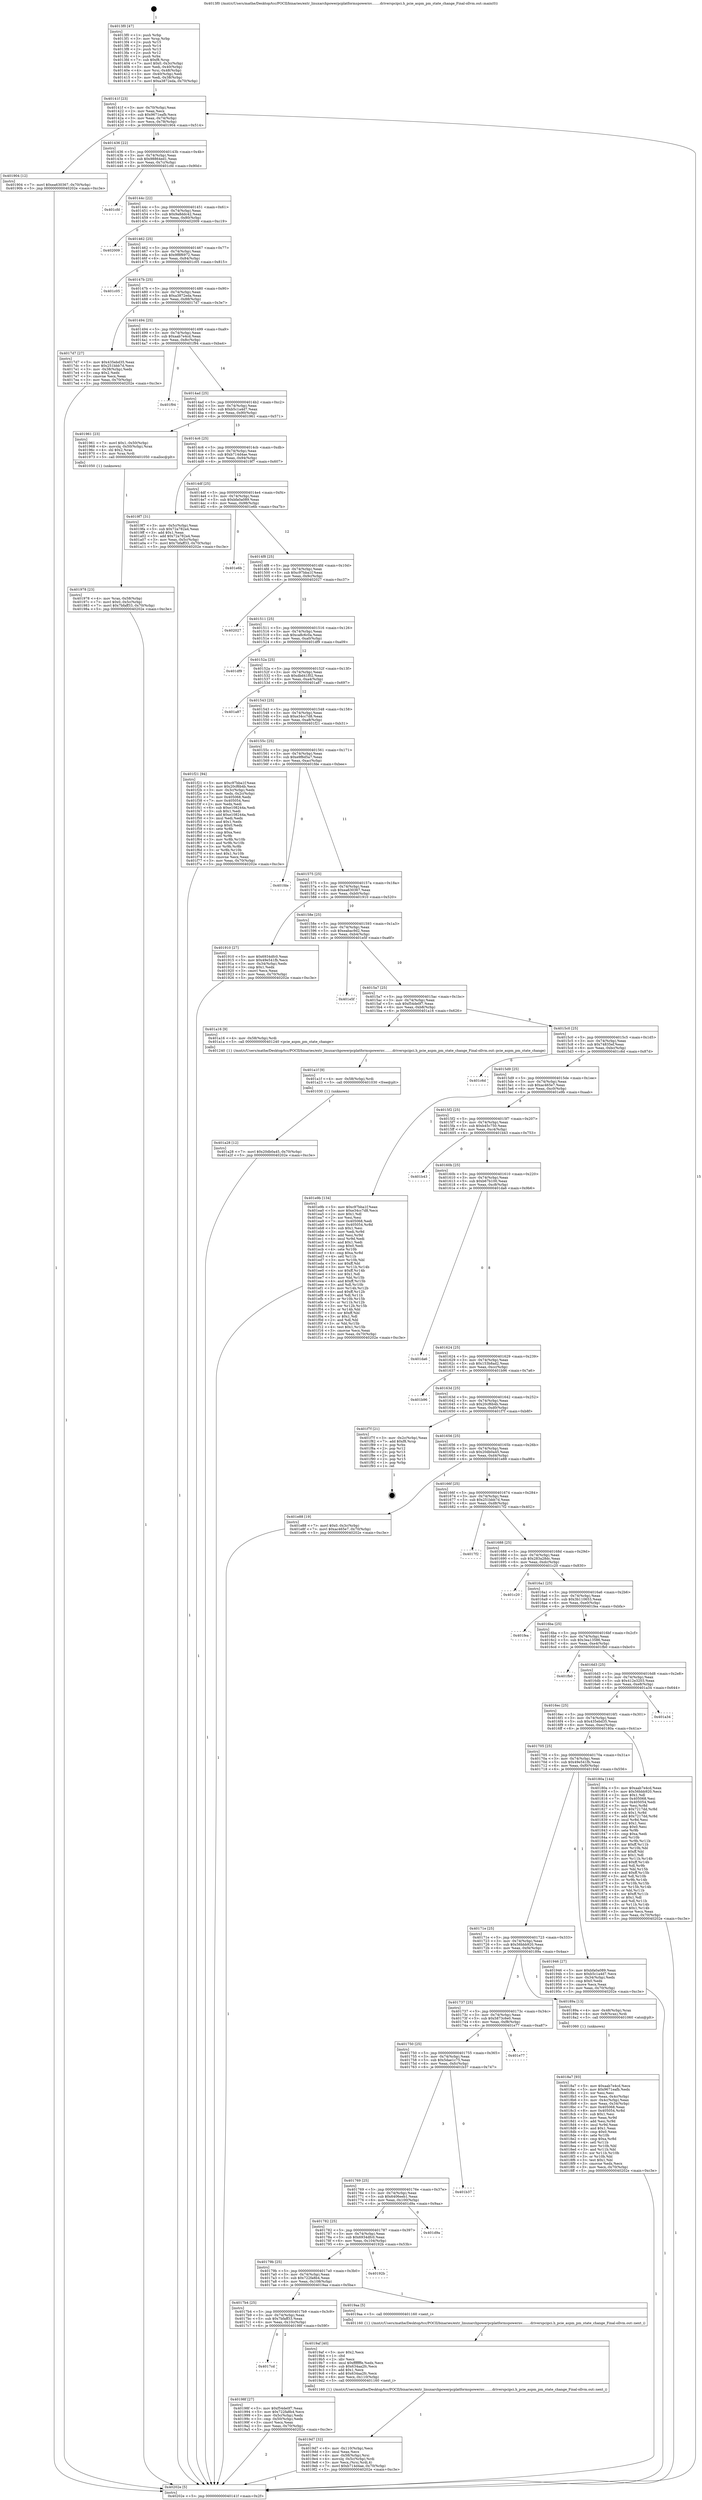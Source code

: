 digraph "0x4013f0" {
  label = "0x4013f0 (/mnt/c/Users/mathe/Desktop/tcc/POCII/binaries/extr_linuxarchpowerpcplatformspowernv........driverspcipci.h_pcie_aspm_pm_state_change_Final-ollvm.out::main(0))"
  labelloc = "t"
  node[shape=record]

  Entry [label="",width=0.3,height=0.3,shape=circle,fillcolor=black,style=filled]
  "0x40141f" [label="{
     0x40141f [23]\l
     | [instrs]\l
     &nbsp;&nbsp;0x40141f \<+3\>: mov -0x70(%rbp),%eax\l
     &nbsp;&nbsp;0x401422 \<+2\>: mov %eax,%ecx\l
     &nbsp;&nbsp;0x401424 \<+6\>: sub $0x9671eafb,%ecx\l
     &nbsp;&nbsp;0x40142a \<+3\>: mov %eax,-0x74(%rbp)\l
     &nbsp;&nbsp;0x40142d \<+3\>: mov %ecx,-0x78(%rbp)\l
     &nbsp;&nbsp;0x401430 \<+6\>: je 0000000000401904 \<main+0x514\>\l
  }"]
  "0x401904" [label="{
     0x401904 [12]\l
     | [instrs]\l
     &nbsp;&nbsp;0x401904 \<+7\>: movl $0xea630367,-0x70(%rbp)\l
     &nbsp;&nbsp;0x40190b \<+5\>: jmp 000000000040202e \<main+0xc3e\>\l
  }"]
  "0x401436" [label="{
     0x401436 [22]\l
     | [instrs]\l
     &nbsp;&nbsp;0x401436 \<+5\>: jmp 000000000040143b \<main+0x4b\>\l
     &nbsp;&nbsp;0x40143b \<+3\>: mov -0x74(%rbp),%eax\l
     &nbsp;&nbsp;0x40143e \<+5\>: sub $0x98864ed1,%eax\l
     &nbsp;&nbsp;0x401443 \<+3\>: mov %eax,-0x7c(%rbp)\l
     &nbsp;&nbsp;0x401446 \<+6\>: je 0000000000401cfd \<main+0x90d\>\l
  }"]
  Exit [label="",width=0.3,height=0.3,shape=circle,fillcolor=black,style=filled,peripheries=2]
  "0x401cfd" [label="{
     0x401cfd\l
  }", style=dashed]
  "0x40144c" [label="{
     0x40144c [22]\l
     | [instrs]\l
     &nbsp;&nbsp;0x40144c \<+5\>: jmp 0000000000401451 \<main+0x61\>\l
     &nbsp;&nbsp;0x401451 \<+3\>: mov -0x74(%rbp),%eax\l
     &nbsp;&nbsp;0x401454 \<+5\>: sub $0x9a8ddc42,%eax\l
     &nbsp;&nbsp;0x401459 \<+3\>: mov %eax,-0x80(%rbp)\l
     &nbsp;&nbsp;0x40145c \<+6\>: je 0000000000402009 \<main+0xc19\>\l
  }"]
  "0x401a28" [label="{
     0x401a28 [12]\l
     | [instrs]\l
     &nbsp;&nbsp;0x401a28 \<+7\>: movl $0x20db0a45,-0x70(%rbp)\l
     &nbsp;&nbsp;0x401a2f \<+5\>: jmp 000000000040202e \<main+0xc3e\>\l
  }"]
  "0x402009" [label="{
     0x402009\l
  }", style=dashed]
  "0x401462" [label="{
     0x401462 [25]\l
     | [instrs]\l
     &nbsp;&nbsp;0x401462 \<+5\>: jmp 0000000000401467 \<main+0x77\>\l
     &nbsp;&nbsp;0x401467 \<+3\>: mov -0x74(%rbp),%eax\l
     &nbsp;&nbsp;0x40146a \<+5\>: sub $0x9f8f6972,%eax\l
     &nbsp;&nbsp;0x40146f \<+6\>: mov %eax,-0x84(%rbp)\l
     &nbsp;&nbsp;0x401475 \<+6\>: je 0000000000401c05 \<main+0x815\>\l
  }"]
  "0x401a1f" [label="{
     0x401a1f [9]\l
     | [instrs]\l
     &nbsp;&nbsp;0x401a1f \<+4\>: mov -0x58(%rbp),%rdi\l
     &nbsp;&nbsp;0x401a23 \<+5\>: call 0000000000401030 \<free@plt\>\l
     | [calls]\l
     &nbsp;&nbsp;0x401030 \{1\} (unknown)\l
  }"]
  "0x401c05" [label="{
     0x401c05\l
  }", style=dashed]
  "0x40147b" [label="{
     0x40147b [25]\l
     | [instrs]\l
     &nbsp;&nbsp;0x40147b \<+5\>: jmp 0000000000401480 \<main+0x90\>\l
     &nbsp;&nbsp;0x401480 \<+3\>: mov -0x74(%rbp),%eax\l
     &nbsp;&nbsp;0x401483 \<+5\>: sub $0xa3872eda,%eax\l
     &nbsp;&nbsp;0x401488 \<+6\>: mov %eax,-0x88(%rbp)\l
     &nbsp;&nbsp;0x40148e \<+6\>: je 00000000004017d7 \<main+0x3e7\>\l
  }"]
  "0x4019d7" [label="{
     0x4019d7 [32]\l
     | [instrs]\l
     &nbsp;&nbsp;0x4019d7 \<+6\>: mov -0x110(%rbp),%ecx\l
     &nbsp;&nbsp;0x4019dd \<+3\>: imul %eax,%ecx\l
     &nbsp;&nbsp;0x4019e0 \<+4\>: mov -0x58(%rbp),%rsi\l
     &nbsp;&nbsp;0x4019e4 \<+4\>: movslq -0x5c(%rbp),%rdi\l
     &nbsp;&nbsp;0x4019e8 \<+3\>: mov %ecx,(%rsi,%rdi,4)\l
     &nbsp;&nbsp;0x4019eb \<+7\>: movl $0xb714d4ae,-0x70(%rbp)\l
     &nbsp;&nbsp;0x4019f2 \<+5\>: jmp 000000000040202e \<main+0xc3e\>\l
  }"]
  "0x4017d7" [label="{
     0x4017d7 [27]\l
     | [instrs]\l
     &nbsp;&nbsp;0x4017d7 \<+5\>: mov $0x435ebd35,%eax\l
     &nbsp;&nbsp;0x4017dc \<+5\>: mov $0x251bbb7d,%ecx\l
     &nbsp;&nbsp;0x4017e1 \<+3\>: mov -0x38(%rbp),%edx\l
     &nbsp;&nbsp;0x4017e4 \<+3\>: cmp $0x2,%edx\l
     &nbsp;&nbsp;0x4017e7 \<+3\>: cmovne %ecx,%eax\l
     &nbsp;&nbsp;0x4017ea \<+3\>: mov %eax,-0x70(%rbp)\l
     &nbsp;&nbsp;0x4017ed \<+5\>: jmp 000000000040202e \<main+0xc3e\>\l
  }"]
  "0x401494" [label="{
     0x401494 [25]\l
     | [instrs]\l
     &nbsp;&nbsp;0x401494 \<+5\>: jmp 0000000000401499 \<main+0xa9\>\l
     &nbsp;&nbsp;0x401499 \<+3\>: mov -0x74(%rbp),%eax\l
     &nbsp;&nbsp;0x40149c \<+5\>: sub $0xaab7e4cd,%eax\l
     &nbsp;&nbsp;0x4014a1 \<+6\>: mov %eax,-0x8c(%rbp)\l
     &nbsp;&nbsp;0x4014a7 \<+6\>: je 0000000000401f94 \<main+0xba4\>\l
  }"]
  "0x40202e" [label="{
     0x40202e [5]\l
     | [instrs]\l
     &nbsp;&nbsp;0x40202e \<+5\>: jmp 000000000040141f \<main+0x2f\>\l
  }"]
  "0x4013f0" [label="{
     0x4013f0 [47]\l
     | [instrs]\l
     &nbsp;&nbsp;0x4013f0 \<+1\>: push %rbp\l
     &nbsp;&nbsp;0x4013f1 \<+3\>: mov %rsp,%rbp\l
     &nbsp;&nbsp;0x4013f4 \<+2\>: push %r15\l
     &nbsp;&nbsp;0x4013f6 \<+2\>: push %r14\l
     &nbsp;&nbsp;0x4013f8 \<+2\>: push %r13\l
     &nbsp;&nbsp;0x4013fa \<+2\>: push %r12\l
     &nbsp;&nbsp;0x4013fc \<+1\>: push %rbx\l
     &nbsp;&nbsp;0x4013fd \<+7\>: sub $0xf8,%rsp\l
     &nbsp;&nbsp;0x401404 \<+7\>: movl $0x0,-0x3c(%rbp)\l
     &nbsp;&nbsp;0x40140b \<+3\>: mov %edi,-0x40(%rbp)\l
     &nbsp;&nbsp;0x40140e \<+4\>: mov %rsi,-0x48(%rbp)\l
     &nbsp;&nbsp;0x401412 \<+3\>: mov -0x40(%rbp),%edi\l
     &nbsp;&nbsp;0x401415 \<+3\>: mov %edi,-0x38(%rbp)\l
     &nbsp;&nbsp;0x401418 \<+7\>: movl $0xa3872eda,-0x70(%rbp)\l
  }"]
  "0x4019af" [label="{
     0x4019af [40]\l
     | [instrs]\l
     &nbsp;&nbsp;0x4019af \<+5\>: mov $0x2,%ecx\l
     &nbsp;&nbsp;0x4019b4 \<+1\>: cltd\l
     &nbsp;&nbsp;0x4019b5 \<+2\>: idiv %ecx\l
     &nbsp;&nbsp;0x4019b7 \<+6\>: imul $0xfffffffe,%edx,%ecx\l
     &nbsp;&nbsp;0x4019bd \<+6\>: sub $0x634aa2fc,%ecx\l
     &nbsp;&nbsp;0x4019c3 \<+3\>: add $0x1,%ecx\l
     &nbsp;&nbsp;0x4019c6 \<+6\>: add $0x634aa2fc,%ecx\l
     &nbsp;&nbsp;0x4019cc \<+6\>: mov %ecx,-0x110(%rbp)\l
     &nbsp;&nbsp;0x4019d2 \<+5\>: call 0000000000401160 \<next_i\>\l
     | [calls]\l
     &nbsp;&nbsp;0x401160 \{1\} (/mnt/c/Users/mathe/Desktop/tcc/POCII/binaries/extr_linuxarchpowerpcplatformspowernv........driverspcipci.h_pcie_aspm_pm_state_change_Final-ollvm.out::next_i)\l
  }"]
  "0x401f94" [label="{
     0x401f94\l
  }", style=dashed]
  "0x4014ad" [label="{
     0x4014ad [25]\l
     | [instrs]\l
     &nbsp;&nbsp;0x4014ad \<+5\>: jmp 00000000004014b2 \<main+0xc2\>\l
     &nbsp;&nbsp;0x4014b2 \<+3\>: mov -0x74(%rbp),%eax\l
     &nbsp;&nbsp;0x4014b5 \<+5\>: sub $0xb5c1a4d7,%eax\l
     &nbsp;&nbsp;0x4014ba \<+6\>: mov %eax,-0x90(%rbp)\l
     &nbsp;&nbsp;0x4014c0 \<+6\>: je 0000000000401961 \<main+0x571\>\l
  }"]
  "0x4017cd" [label="{
     0x4017cd\l
  }", style=dashed]
  "0x401961" [label="{
     0x401961 [23]\l
     | [instrs]\l
     &nbsp;&nbsp;0x401961 \<+7\>: movl $0x1,-0x50(%rbp)\l
     &nbsp;&nbsp;0x401968 \<+4\>: movslq -0x50(%rbp),%rax\l
     &nbsp;&nbsp;0x40196c \<+4\>: shl $0x2,%rax\l
     &nbsp;&nbsp;0x401970 \<+3\>: mov %rax,%rdi\l
     &nbsp;&nbsp;0x401973 \<+5\>: call 0000000000401050 \<malloc@plt\>\l
     | [calls]\l
     &nbsp;&nbsp;0x401050 \{1\} (unknown)\l
  }"]
  "0x4014c6" [label="{
     0x4014c6 [25]\l
     | [instrs]\l
     &nbsp;&nbsp;0x4014c6 \<+5\>: jmp 00000000004014cb \<main+0xdb\>\l
     &nbsp;&nbsp;0x4014cb \<+3\>: mov -0x74(%rbp),%eax\l
     &nbsp;&nbsp;0x4014ce \<+5\>: sub $0xb714d4ae,%eax\l
     &nbsp;&nbsp;0x4014d3 \<+6\>: mov %eax,-0x94(%rbp)\l
     &nbsp;&nbsp;0x4014d9 \<+6\>: je 00000000004019f7 \<main+0x607\>\l
  }"]
  "0x40198f" [label="{
     0x40198f [27]\l
     | [instrs]\l
     &nbsp;&nbsp;0x40198f \<+5\>: mov $0xf54de0f7,%eax\l
     &nbsp;&nbsp;0x401994 \<+5\>: mov $0x722fa8b4,%ecx\l
     &nbsp;&nbsp;0x401999 \<+3\>: mov -0x5c(%rbp),%edx\l
     &nbsp;&nbsp;0x40199c \<+3\>: cmp -0x50(%rbp),%edx\l
     &nbsp;&nbsp;0x40199f \<+3\>: cmovl %ecx,%eax\l
     &nbsp;&nbsp;0x4019a2 \<+3\>: mov %eax,-0x70(%rbp)\l
     &nbsp;&nbsp;0x4019a5 \<+5\>: jmp 000000000040202e \<main+0xc3e\>\l
  }"]
  "0x4019f7" [label="{
     0x4019f7 [31]\l
     | [instrs]\l
     &nbsp;&nbsp;0x4019f7 \<+3\>: mov -0x5c(%rbp),%eax\l
     &nbsp;&nbsp;0x4019fa \<+5\>: sub $0x72a782a4,%eax\l
     &nbsp;&nbsp;0x4019ff \<+3\>: add $0x1,%eax\l
     &nbsp;&nbsp;0x401a02 \<+5\>: add $0x72a782a4,%eax\l
     &nbsp;&nbsp;0x401a07 \<+3\>: mov %eax,-0x5c(%rbp)\l
     &nbsp;&nbsp;0x401a0a \<+7\>: movl $0x7bfaff33,-0x70(%rbp)\l
     &nbsp;&nbsp;0x401a11 \<+5\>: jmp 000000000040202e \<main+0xc3e\>\l
  }"]
  "0x4014df" [label="{
     0x4014df [25]\l
     | [instrs]\l
     &nbsp;&nbsp;0x4014df \<+5\>: jmp 00000000004014e4 \<main+0xf4\>\l
     &nbsp;&nbsp;0x4014e4 \<+3\>: mov -0x74(%rbp),%eax\l
     &nbsp;&nbsp;0x4014e7 \<+5\>: sub $0xbfa0a089,%eax\l
     &nbsp;&nbsp;0x4014ec \<+6\>: mov %eax,-0x98(%rbp)\l
     &nbsp;&nbsp;0x4014f2 \<+6\>: je 0000000000401e6b \<main+0xa7b\>\l
  }"]
  "0x4017b4" [label="{
     0x4017b4 [25]\l
     | [instrs]\l
     &nbsp;&nbsp;0x4017b4 \<+5\>: jmp 00000000004017b9 \<main+0x3c9\>\l
     &nbsp;&nbsp;0x4017b9 \<+3\>: mov -0x74(%rbp),%eax\l
     &nbsp;&nbsp;0x4017bc \<+5\>: sub $0x7bfaff33,%eax\l
     &nbsp;&nbsp;0x4017c1 \<+6\>: mov %eax,-0x10c(%rbp)\l
     &nbsp;&nbsp;0x4017c7 \<+6\>: je 000000000040198f \<main+0x59f\>\l
  }"]
  "0x401e6b" [label="{
     0x401e6b\l
  }", style=dashed]
  "0x4014f8" [label="{
     0x4014f8 [25]\l
     | [instrs]\l
     &nbsp;&nbsp;0x4014f8 \<+5\>: jmp 00000000004014fd \<main+0x10d\>\l
     &nbsp;&nbsp;0x4014fd \<+3\>: mov -0x74(%rbp),%eax\l
     &nbsp;&nbsp;0x401500 \<+5\>: sub $0xc97bba1f,%eax\l
     &nbsp;&nbsp;0x401505 \<+6\>: mov %eax,-0x9c(%rbp)\l
     &nbsp;&nbsp;0x40150b \<+6\>: je 0000000000402027 \<main+0xc37\>\l
  }"]
  "0x4019aa" [label="{
     0x4019aa [5]\l
     | [instrs]\l
     &nbsp;&nbsp;0x4019aa \<+5\>: call 0000000000401160 \<next_i\>\l
     | [calls]\l
     &nbsp;&nbsp;0x401160 \{1\} (/mnt/c/Users/mathe/Desktop/tcc/POCII/binaries/extr_linuxarchpowerpcplatformspowernv........driverspcipci.h_pcie_aspm_pm_state_change_Final-ollvm.out::next_i)\l
  }"]
  "0x402027" [label="{
     0x402027\l
  }", style=dashed]
  "0x401511" [label="{
     0x401511 [25]\l
     | [instrs]\l
     &nbsp;&nbsp;0x401511 \<+5\>: jmp 0000000000401516 \<main+0x126\>\l
     &nbsp;&nbsp;0x401516 \<+3\>: mov -0x74(%rbp),%eax\l
     &nbsp;&nbsp;0x401519 \<+5\>: sub $0xca8c6c0a,%eax\l
     &nbsp;&nbsp;0x40151e \<+6\>: mov %eax,-0xa0(%rbp)\l
     &nbsp;&nbsp;0x401524 \<+6\>: je 0000000000401df9 \<main+0xa09\>\l
  }"]
  "0x40179b" [label="{
     0x40179b [25]\l
     | [instrs]\l
     &nbsp;&nbsp;0x40179b \<+5\>: jmp 00000000004017a0 \<main+0x3b0\>\l
     &nbsp;&nbsp;0x4017a0 \<+3\>: mov -0x74(%rbp),%eax\l
     &nbsp;&nbsp;0x4017a3 \<+5\>: sub $0x722fa8b4,%eax\l
     &nbsp;&nbsp;0x4017a8 \<+6\>: mov %eax,-0x108(%rbp)\l
     &nbsp;&nbsp;0x4017ae \<+6\>: je 00000000004019aa \<main+0x5ba\>\l
  }"]
  "0x401df9" [label="{
     0x401df9\l
  }", style=dashed]
  "0x40152a" [label="{
     0x40152a [25]\l
     | [instrs]\l
     &nbsp;&nbsp;0x40152a \<+5\>: jmp 000000000040152f \<main+0x13f\>\l
     &nbsp;&nbsp;0x40152f \<+3\>: mov -0x74(%rbp),%eax\l
     &nbsp;&nbsp;0x401532 \<+5\>: sub $0xdbd41f02,%eax\l
     &nbsp;&nbsp;0x401537 \<+6\>: mov %eax,-0xa4(%rbp)\l
     &nbsp;&nbsp;0x40153d \<+6\>: je 0000000000401a87 \<main+0x697\>\l
  }"]
  "0x40192b" [label="{
     0x40192b\l
  }", style=dashed]
  "0x401a87" [label="{
     0x401a87\l
  }", style=dashed]
  "0x401543" [label="{
     0x401543 [25]\l
     | [instrs]\l
     &nbsp;&nbsp;0x401543 \<+5\>: jmp 0000000000401548 \<main+0x158\>\l
     &nbsp;&nbsp;0x401548 \<+3\>: mov -0x74(%rbp),%eax\l
     &nbsp;&nbsp;0x40154b \<+5\>: sub $0xe34cc7d8,%eax\l
     &nbsp;&nbsp;0x401550 \<+6\>: mov %eax,-0xa8(%rbp)\l
     &nbsp;&nbsp;0x401556 \<+6\>: je 0000000000401f21 \<main+0xb31\>\l
  }"]
  "0x401782" [label="{
     0x401782 [25]\l
     | [instrs]\l
     &nbsp;&nbsp;0x401782 \<+5\>: jmp 0000000000401787 \<main+0x397\>\l
     &nbsp;&nbsp;0x401787 \<+3\>: mov -0x74(%rbp),%eax\l
     &nbsp;&nbsp;0x40178a \<+5\>: sub $0x6934dfc0,%eax\l
     &nbsp;&nbsp;0x40178f \<+6\>: mov %eax,-0x104(%rbp)\l
     &nbsp;&nbsp;0x401795 \<+6\>: je 000000000040192b \<main+0x53b\>\l
  }"]
  "0x401f21" [label="{
     0x401f21 [94]\l
     | [instrs]\l
     &nbsp;&nbsp;0x401f21 \<+5\>: mov $0xc97bba1f,%eax\l
     &nbsp;&nbsp;0x401f26 \<+5\>: mov $0x20cf6b4b,%ecx\l
     &nbsp;&nbsp;0x401f2b \<+3\>: mov -0x3c(%rbp),%edx\l
     &nbsp;&nbsp;0x401f2e \<+3\>: mov %edx,-0x2c(%rbp)\l
     &nbsp;&nbsp;0x401f31 \<+7\>: mov 0x405068,%edx\l
     &nbsp;&nbsp;0x401f38 \<+7\>: mov 0x405054,%esi\l
     &nbsp;&nbsp;0x401f3f \<+2\>: mov %edx,%edi\l
     &nbsp;&nbsp;0x401f41 \<+6\>: sub $0xe108244a,%edi\l
     &nbsp;&nbsp;0x401f47 \<+3\>: sub $0x1,%edi\l
     &nbsp;&nbsp;0x401f4a \<+6\>: add $0xe108244a,%edi\l
     &nbsp;&nbsp;0x401f50 \<+3\>: imul %edi,%edx\l
     &nbsp;&nbsp;0x401f53 \<+3\>: and $0x1,%edx\l
     &nbsp;&nbsp;0x401f56 \<+3\>: cmp $0x0,%edx\l
     &nbsp;&nbsp;0x401f59 \<+4\>: sete %r8b\l
     &nbsp;&nbsp;0x401f5d \<+3\>: cmp $0xa,%esi\l
     &nbsp;&nbsp;0x401f60 \<+4\>: setl %r9b\l
     &nbsp;&nbsp;0x401f64 \<+3\>: mov %r8b,%r10b\l
     &nbsp;&nbsp;0x401f67 \<+3\>: and %r9b,%r10b\l
     &nbsp;&nbsp;0x401f6a \<+3\>: xor %r9b,%r8b\l
     &nbsp;&nbsp;0x401f6d \<+3\>: or %r8b,%r10b\l
     &nbsp;&nbsp;0x401f70 \<+4\>: test $0x1,%r10b\l
     &nbsp;&nbsp;0x401f74 \<+3\>: cmovne %ecx,%eax\l
     &nbsp;&nbsp;0x401f77 \<+3\>: mov %eax,-0x70(%rbp)\l
     &nbsp;&nbsp;0x401f7a \<+5\>: jmp 000000000040202e \<main+0xc3e\>\l
  }"]
  "0x40155c" [label="{
     0x40155c [25]\l
     | [instrs]\l
     &nbsp;&nbsp;0x40155c \<+5\>: jmp 0000000000401561 \<main+0x171\>\l
     &nbsp;&nbsp;0x401561 \<+3\>: mov -0x74(%rbp),%eax\l
     &nbsp;&nbsp;0x401564 \<+5\>: sub $0xe9f6d5a7,%eax\l
     &nbsp;&nbsp;0x401569 \<+6\>: mov %eax,-0xac(%rbp)\l
     &nbsp;&nbsp;0x40156f \<+6\>: je 0000000000401fde \<main+0xbee\>\l
  }"]
  "0x401d9a" [label="{
     0x401d9a\l
  }", style=dashed]
  "0x401fde" [label="{
     0x401fde\l
  }", style=dashed]
  "0x401575" [label="{
     0x401575 [25]\l
     | [instrs]\l
     &nbsp;&nbsp;0x401575 \<+5\>: jmp 000000000040157a \<main+0x18a\>\l
     &nbsp;&nbsp;0x40157a \<+3\>: mov -0x74(%rbp),%eax\l
     &nbsp;&nbsp;0x40157d \<+5\>: sub $0xea630367,%eax\l
     &nbsp;&nbsp;0x401582 \<+6\>: mov %eax,-0xb0(%rbp)\l
     &nbsp;&nbsp;0x401588 \<+6\>: je 0000000000401910 \<main+0x520\>\l
  }"]
  "0x401769" [label="{
     0x401769 [25]\l
     | [instrs]\l
     &nbsp;&nbsp;0x401769 \<+5\>: jmp 000000000040176e \<main+0x37e\>\l
     &nbsp;&nbsp;0x40176e \<+3\>: mov -0x74(%rbp),%eax\l
     &nbsp;&nbsp;0x401771 \<+5\>: sub $0x6406eeb1,%eax\l
     &nbsp;&nbsp;0x401776 \<+6\>: mov %eax,-0x100(%rbp)\l
     &nbsp;&nbsp;0x40177c \<+6\>: je 0000000000401d9a \<main+0x9aa\>\l
  }"]
  "0x401910" [label="{
     0x401910 [27]\l
     | [instrs]\l
     &nbsp;&nbsp;0x401910 \<+5\>: mov $0x6934dfc0,%eax\l
     &nbsp;&nbsp;0x401915 \<+5\>: mov $0x49e541fb,%ecx\l
     &nbsp;&nbsp;0x40191a \<+3\>: mov -0x34(%rbp),%edx\l
     &nbsp;&nbsp;0x40191d \<+3\>: cmp $0x1,%edx\l
     &nbsp;&nbsp;0x401920 \<+3\>: cmovl %ecx,%eax\l
     &nbsp;&nbsp;0x401923 \<+3\>: mov %eax,-0x70(%rbp)\l
     &nbsp;&nbsp;0x401926 \<+5\>: jmp 000000000040202e \<main+0xc3e\>\l
  }"]
  "0x40158e" [label="{
     0x40158e [25]\l
     | [instrs]\l
     &nbsp;&nbsp;0x40158e \<+5\>: jmp 0000000000401593 \<main+0x1a3\>\l
     &nbsp;&nbsp;0x401593 \<+3\>: mov -0x74(%rbp),%eax\l
     &nbsp;&nbsp;0x401596 \<+5\>: sub $0xeabac9d2,%eax\l
     &nbsp;&nbsp;0x40159b \<+6\>: mov %eax,-0xb4(%rbp)\l
     &nbsp;&nbsp;0x4015a1 \<+6\>: je 0000000000401e5f \<main+0xa6f\>\l
  }"]
  "0x401b37" [label="{
     0x401b37\l
  }", style=dashed]
  "0x401e5f" [label="{
     0x401e5f\l
  }", style=dashed]
  "0x4015a7" [label="{
     0x4015a7 [25]\l
     | [instrs]\l
     &nbsp;&nbsp;0x4015a7 \<+5\>: jmp 00000000004015ac \<main+0x1bc\>\l
     &nbsp;&nbsp;0x4015ac \<+3\>: mov -0x74(%rbp),%eax\l
     &nbsp;&nbsp;0x4015af \<+5\>: sub $0xf54de0f7,%eax\l
     &nbsp;&nbsp;0x4015b4 \<+6\>: mov %eax,-0xb8(%rbp)\l
     &nbsp;&nbsp;0x4015ba \<+6\>: je 0000000000401a16 \<main+0x626\>\l
  }"]
  "0x401750" [label="{
     0x401750 [25]\l
     | [instrs]\l
     &nbsp;&nbsp;0x401750 \<+5\>: jmp 0000000000401755 \<main+0x365\>\l
     &nbsp;&nbsp;0x401755 \<+3\>: mov -0x74(%rbp),%eax\l
     &nbsp;&nbsp;0x401758 \<+5\>: sub $0x5dae1c75,%eax\l
     &nbsp;&nbsp;0x40175d \<+6\>: mov %eax,-0xfc(%rbp)\l
     &nbsp;&nbsp;0x401763 \<+6\>: je 0000000000401b37 \<main+0x747\>\l
  }"]
  "0x401a16" [label="{
     0x401a16 [9]\l
     | [instrs]\l
     &nbsp;&nbsp;0x401a16 \<+4\>: mov -0x58(%rbp),%rdi\l
     &nbsp;&nbsp;0x401a1a \<+5\>: call 0000000000401240 \<pcie_aspm_pm_state_change\>\l
     | [calls]\l
     &nbsp;&nbsp;0x401240 \{1\} (/mnt/c/Users/mathe/Desktop/tcc/POCII/binaries/extr_linuxarchpowerpcplatformspowernv........driverspcipci.h_pcie_aspm_pm_state_change_Final-ollvm.out::pcie_aspm_pm_state_change)\l
  }"]
  "0x4015c0" [label="{
     0x4015c0 [25]\l
     | [instrs]\l
     &nbsp;&nbsp;0x4015c0 \<+5\>: jmp 00000000004015c5 \<main+0x1d5\>\l
     &nbsp;&nbsp;0x4015c5 \<+3\>: mov -0x74(%rbp),%eax\l
     &nbsp;&nbsp;0x4015c8 \<+5\>: sub $0x74835ef,%eax\l
     &nbsp;&nbsp;0x4015cd \<+6\>: mov %eax,-0xbc(%rbp)\l
     &nbsp;&nbsp;0x4015d3 \<+6\>: je 0000000000401c6d \<main+0x87d\>\l
  }"]
  "0x401e77" [label="{
     0x401e77\l
  }", style=dashed]
  "0x401c6d" [label="{
     0x401c6d\l
  }", style=dashed]
  "0x4015d9" [label="{
     0x4015d9 [25]\l
     | [instrs]\l
     &nbsp;&nbsp;0x4015d9 \<+5\>: jmp 00000000004015de \<main+0x1ee\>\l
     &nbsp;&nbsp;0x4015de \<+3\>: mov -0x74(%rbp),%eax\l
     &nbsp;&nbsp;0x4015e1 \<+5\>: sub $0xac465e7,%eax\l
     &nbsp;&nbsp;0x4015e6 \<+6\>: mov %eax,-0xc0(%rbp)\l
     &nbsp;&nbsp;0x4015ec \<+6\>: je 0000000000401e9b \<main+0xaab\>\l
  }"]
  "0x401978" [label="{
     0x401978 [23]\l
     | [instrs]\l
     &nbsp;&nbsp;0x401978 \<+4\>: mov %rax,-0x58(%rbp)\l
     &nbsp;&nbsp;0x40197c \<+7\>: movl $0x0,-0x5c(%rbp)\l
     &nbsp;&nbsp;0x401983 \<+7\>: movl $0x7bfaff33,-0x70(%rbp)\l
     &nbsp;&nbsp;0x40198a \<+5\>: jmp 000000000040202e \<main+0xc3e\>\l
  }"]
  "0x401e9b" [label="{
     0x401e9b [134]\l
     | [instrs]\l
     &nbsp;&nbsp;0x401e9b \<+5\>: mov $0xc97bba1f,%eax\l
     &nbsp;&nbsp;0x401ea0 \<+5\>: mov $0xe34cc7d8,%ecx\l
     &nbsp;&nbsp;0x401ea5 \<+2\>: mov $0x1,%dl\l
     &nbsp;&nbsp;0x401ea7 \<+2\>: xor %esi,%esi\l
     &nbsp;&nbsp;0x401ea9 \<+7\>: mov 0x405068,%edi\l
     &nbsp;&nbsp;0x401eb0 \<+8\>: mov 0x405054,%r8d\l
     &nbsp;&nbsp;0x401eb8 \<+3\>: sub $0x1,%esi\l
     &nbsp;&nbsp;0x401ebb \<+3\>: mov %edi,%r9d\l
     &nbsp;&nbsp;0x401ebe \<+3\>: add %esi,%r9d\l
     &nbsp;&nbsp;0x401ec1 \<+4\>: imul %r9d,%edi\l
     &nbsp;&nbsp;0x401ec5 \<+3\>: and $0x1,%edi\l
     &nbsp;&nbsp;0x401ec8 \<+3\>: cmp $0x0,%edi\l
     &nbsp;&nbsp;0x401ecb \<+4\>: sete %r10b\l
     &nbsp;&nbsp;0x401ecf \<+4\>: cmp $0xa,%r8d\l
     &nbsp;&nbsp;0x401ed3 \<+4\>: setl %r11b\l
     &nbsp;&nbsp;0x401ed7 \<+3\>: mov %r10b,%bl\l
     &nbsp;&nbsp;0x401eda \<+3\>: xor $0xff,%bl\l
     &nbsp;&nbsp;0x401edd \<+3\>: mov %r11b,%r14b\l
     &nbsp;&nbsp;0x401ee0 \<+4\>: xor $0xff,%r14b\l
     &nbsp;&nbsp;0x401ee4 \<+3\>: xor $0x1,%dl\l
     &nbsp;&nbsp;0x401ee7 \<+3\>: mov %bl,%r15b\l
     &nbsp;&nbsp;0x401eea \<+4\>: and $0xff,%r15b\l
     &nbsp;&nbsp;0x401eee \<+3\>: and %dl,%r10b\l
     &nbsp;&nbsp;0x401ef1 \<+3\>: mov %r14b,%r12b\l
     &nbsp;&nbsp;0x401ef4 \<+4\>: and $0xff,%r12b\l
     &nbsp;&nbsp;0x401ef8 \<+3\>: and %dl,%r11b\l
     &nbsp;&nbsp;0x401efb \<+3\>: or %r10b,%r15b\l
     &nbsp;&nbsp;0x401efe \<+3\>: or %r11b,%r12b\l
     &nbsp;&nbsp;0x401f01 \<+3\>: xor %r12b,%r15b\l
     &nbsp;&nbsp;0x401f04 \<+3\>: or %r14b,%bl\l
     &nbsp;&nbsp;0x401f07 \<+3\>: xor $0xff,%bl\l
     &nbsp;&nbsp;0x401f0a \<+3\>: or $0x1,%dl\l
     &nbsp;&nbsp;0x401f0d \<+2\>: and %dl,%bl\l
     &nbsp;&nbsp;0x401f0f \<+3\>: or %bl,%r15b\l
     &nbsp;&nbsp;0x401f12 \<+4\>: test $0x1,%r15b\l
     &nbsp;&nbsp;0x401f16 \<+3\>: cmovne %ecx,%eax\l
     &nbsp;&nbsp;0x401f19 \<+3\>: mov %eax,-0x70(%rbp)\l
     &nbsp;&nbsp;0x401f1c \<+5\>: jmp 000000000040202e \<main+0xc3e\>\l
  }"]
  "0x4015f2" [label="{
     0x4015f2 [25]\l
     | [instrs]\l
     &nbsp;&nbsp;0x4015f2 \<+5\>: jmp 00000000004015f7 \<main+0x207\>\l
     &nbsp;&nbsp;0x4015f7 \<+3\>: mov -0x74(%rbp),%eax\l
     &nbsp;&nbsp;0x4015fa \<+5\>: sub $0xb45c750,%eax\l
     &nbsp;&nbsp;0x4015ff \<+6\>: mov %eax,-0xc4(%rbp)\l
     &nbsp;&nbsp;0x401605 \<+6\>: je 0000000000401b43 \<main+0x753\>\l
  }"]
  "0x4018a7" [label="{
     0x4018a7 [93]\l
     | [instrs]\l
     &nbsp;&nbsp;0x4018a7 \<+5\>: mov $0xaab7e4cd,%ecx\l
     &nbsp;&nbsp;0x4018ac \<+5\>: mov $0x9671eafb,%edx\l
     &nbsp;&nbsp;0x4018b1 \<+2\>: xor %esi,%esi\l
     &nbsp;&nbsp;0x4018b3 \<+3\>: mov %eax,-0x4c(%rbp)\l
     &nbsp;&nbsp;0x4018b6 \<+3\>: mov -0x4c(%rbp),%eax\l
     &nbsp;&nbsp;0x4018b9 \<+3\>: mov %eax,-0x34(%rbp)\l
     &nbsp;&nbsp;0x4018bc \<+7\>: mov 0x405068,%eax\l
     &nbsp;&nbsp;0x4018c3 \<+8\>: mov 0x405054,%r8d\l
     &nbsp;&nbsp;0x4018cb \<+3\>: sub $0x1,%esi\l
     &nbsp;&nbsp;0x4018ce \<+3\>: mov %eax,%r9d\l
     &nbsp;&nbsp;0x4018d1 \<+3\>: add %esi,%r9d\l
     &nbsp;&nbsp;0x4018d4 \<+4\>: imul %r9d,%eax\l
     &nbsp;&nbsp;0x4018d8 \<+3\>: and $0x1,%eax\l
     &nbsp;&nbsp;0x4018db \<+3\>: cmp $0x0,%eax\l
     &nbsp;&nbsp;0x4018de \<+4\>: sete %r10b\l
     &nbsp;&nbsp;0x4018e2 \<+4\>: cmp $0xa,%r8d\l
     &nbsp;&nbsp;0x4018e6 \<+4\>: setl %r11b\l
     &nbsp;&nbsp;0x4018ea \<+3\>: mov %r10b,%bl\l
     &nbsp;&nbsp;0x4018ed \<+3\>: and %r11b,%bl\l
     &nbsp;&nbsp;0x4018f0 \<+3\>: xor %r11b,%r10b\l
     &nbsp;&nbsp;0x4018f3 \<+3\>: or %r10b,%bl\l
     &nbsp;&nbsp;0x4018f6 \<+3\>: test $0x1,%bl\l
     &nbsp;&nbsp;0x4018f9 \<+3\>: cmovne %edx,%ecx\l
     &nbsp;&nbsp;0x4018fc \<+3\>: mov %ecx,-0x70(%rbp)\l
     &nbsp;&nbsp;0x4018ff \<+5\>: jmp 000000000040202e \<main+0xc3e\>\l
  }"]
  "0x401b43" [label="{
     0x401b43\l
  }", style=dashed]
  "0x40160b" [label="{
     0x40160b [25]\l
     | [instrs]\l
     &nbsp;&nbsp;0x40160b \<+5\>: jmp 0000000000401610 \<main+0x220\>\l
     &nbsp;&nbsp;0x401610 \<+3\>: mov -0x74(%rbp),%eax\l
     &nbsp;&nbsp;0x401613 \<+5\>: sub $0xb67b100,%eax\l
     &nbsp;&nbsp;0x401618 \<+6\>: mov %eax,-0xc8(%rbp)\l
     &nbsp;&nbsp;0x40161e \<+6\>: je 0000000000401da6 \<main+0x9b6\>\l
  }"]
  "0x401737" [label="{
     0x401737 [25]\l
     | [instrs]\l
     &nbsp;&nbsp;0x401737 \<+5\>: jmp 000000000040173c \<main+0x34c\>\l
     &nbsp;&nbsp;0x40173c \<+3\>: mov -0x74(%rbp),%eax\l
     &nbsp;&nbsp;0x40173f \<+5\>: sub $0x5873c6e0,%eax\l
     &nbsp;&nbsp;0x401744 \<+6\>: mov %eax,-0xf8(%rbp)\l
     &nbsp;&nbsp;0x40174a \<+6\>: je 0000000000401e77 \<main+0xa87\>\l
  }"]
  "0x401da6" [label="{
     0x401da6\l
  }", style=dashed]
  "0x401624" [label="{
     0x401624 [25]\l
     | [instrs]\l
     &nbsp;&nbsp;0x401624 \<+5\>: jmp 0000000000401629 \<main+0x239\>\l
     &nbsp;&nbsp;0x401629 \<+3\>: mov -0x74(%rbp),%eax\l
     &nbsp;&nbsp;0x40162c \<+5\>: sub $0x153b8ad2,%eax\l
     &nbsp;&nbsp;0x401631 \<+6\>: mov %eax,-0xcc(%rbp)\l
     &nbsp;&nbsp;0x401637 \<+6\>: je 0000000000401b96 \<main+0x7a6\>\l
  }"]
  "0x40189a" [label="{
     0x40189a [13]\l
     | [instrs]\l
     &nbsp;&nbsp;0x40189a \<+4\>: mov -0x48(%rbp),%rax\l
     &nbsp;&nbsp;0x40189e \<+4\>: mov 0x8(%rax),%rdi\l
     &nbsp;&nbsp;0x4018a2 \<+5\>: call 0000000000401060 \<atoi@plt\>\l
     | [calls]\l
     &nbsp;&nbsp;0x401060 \{1\} (unknown)\l
  }"]
  "0x401b96" [label="{
     0x401b96\l
  }", style=dashed]
  "0x40163d" [label="{
     0x40163d [25]\l
     | [instrs]\l
     &nbsp;&nbsp;0x40163d \<+5\>: jmp 0000000000401642 \<main+0x252\>\l
     &nbsp;&nbsp;0x401642 \<+3\>: mov -0x74(%rbp),%eax\l
     &nbsp;&nbsp;0x401645 \<+5\>: sub $0x20cf6b4b,%eax\l
     &nbsp;&nbsp;0x40164a \<+6\>: mov %eax,-0xd0(%rbp)\l
     &nbsp;&nbsp;0x401650 \<+6\>: je 0000000000401f7f \<main+0xb8f\>\l
  }"]
  "0x40171e" [label="{
     0x40171e [25]\l
     | [instrs]\l
     &nbsp;&nbsp;0x40171e \<+5\>: jmp 0000000000401723 \<main+0x333\>\l
     &nbsp;&nbsp;0x401723 \<+3\>: mov -0x74(%rbp),%eax\l
     &nbsp;&nbsp;0x401726 \<+5\>: sub $0x56bbb920,%eax\l
     &nbsp;&nbsp;0x40172b \<+6\>: mov %eax,-0xf4(%rbp)\l
     &nbsp;&nbsp;0x401731 \<+6\>: je 000000000040189a \<main+0x4aa\>\l
  }"]
  "0x401f7f" [label="{
     0x401f7f [21]\l
     | [instrs]\l
     &nbsp;&nbsp;0x401f7f \<+3\>: mov -0x2c(%rbp),%eax\l
     &nbsp;&nbsp;0x401f82 \<+7\>: add $0xf8,%rsp\l
     &nbsp;&nbsp;0x401f89 \<+1\>: pop %rbx\l
     &nbsp;&nbsp;0x401f8a \<+2\>: pop %r12\l
     &nbsp;&nbsp;0x401f8c \<+2\>: pop %r13\l
     &nbsp;&nbsp;0x401f8e \<+2\>: pop %r14\l
     &nbsp;&nbsp;0x401f90 \<+2\>: pop %r15\l
     &nbsp;&nbsp;0x401f92 \<+1\>: pop %rbp\l
     &nbsp;&nbsp;0x401f93 \<+1\>: ret\l
  }"]
  "0x401656" [label="{
     0x401656 [25]\l
     | [instrs]\l
     &nbsp;&nbsp;0x401656 \<+5\>: jmp 000000000040165b \<main+0x26b\>\l
     &nbsp;&nbsp;0x40165b \<+3\>: mov -0x74(%rbp),%eax\l
     &nbsp;&nbsp;0x40165e \<+5\>: sub $0x20db0a45,%eax\l
     &nbsp;&nbsp;0x401663 \<+6\>: mov %eax,-0xd4(%rbp)\l
     &nbsp;&nbsp;0x401669 \<+6\>: je 0000000000401e88 \<main+0xa98\>\l
  }"]
  "0x401946" [label="{
     0x401946 [27]\l
     | [instrs]\l
     &nbsp;&nbsp;0x401946 \<+5\>: mov $0xbfa0a089,%eax\l
     &nbsp;&nbsp;0x40194b \<+5\>: mov $0xb5c1a4d7,%ecx\l
     &nbsp;&nbsp;0x401950 \<+3\>: mov -0x34(%rbp),%edx\l
     &nbsp;&nbsp;0x401953 \<+3\>: cmp $0x0,%edx\l
     &nbsp;&nbsp;0x401956 \<+3\>: cmove %ecx,%eax\l
     &nbsp;&nbsp;0x401959 \<+3\>: mov %eax,-0x70(%rbp)\l
     &nbsp;&nbsp;0x40195c \<+5\>: jmp 000000000040202e \<main+0xc3e\>\l
  }"]
  "0x401e88" [label="{
     0x401e88 [19]\l
     | [instrs]\l
     &nbsp;&nbsp;0x401e88 \<+7\>: movl $0x0,-0x3c(%rbp)\l
     &nbsp;&nbsp;0x401e8f \<+7\>: movl $0xac465e7,-0x70(%rbp)\l
     &nbsp;&nbsp;0x401e96 \<+5\>: jmp 000000000040202e \<main+0xc3e\>\l
  }"]
  "0x40166f" [label="{
     0x40166f [25]\l
     | [instrs]\l
     &nbsp;&nbsp;0x40166f \<+5\>: jmp 0000000000401674 \<main+0x284\>\l
     &nbsp;&nbsp;0x401674 \<+3\>: mov -0x74(%rbp),%eax\l
     &nbsp;&nbsp;0x401677 \<+5\>: sub $0x251bbb7d,%eax\l
     &nbsp;&nbsp;0x40167c \<+6\>: mov %eax,-0xd8(%rbp)\l
     &nbsp;&nbsp;0x401682 \<+6\>: je 00000000004017f2 \<main+0x402\>\l
  }"]
  "0x401705" [label="{
     0x401705 [25]\l
     | [instrs]\l
     &nbsp;&nbsp;0x401705 \<+5\>: jmp 000000000040170a \<main+0x31a\>\l
     &nbsp;&nbsp;0x40170a \<+3\>: mov -0x74(%rbp),%eax\l
     &nbsp;&nbsp;0x40170d \<+5\>: sub $0x49e541fb,%eax\l
     &nbsp;&nbsp;0x401712 \<+6\>: mov %eax,-0xf0(%rbp)\l
     &nbsp;&nbsp;0x401718 \<+6\>: je 0000000000401946 \<main+0x556\>\l
  }"]
  "0x4017f2" [label="{
     0x4017f2\l
  }", style=dashed]
  "0x401688" [label="{
     0x401688 [25]\l
     | [instrs]\l
     &nbsp;&nbsp;0x401688 \<+5\>: jmp 000000000040168d \<main+0x29d\>\l
     &nbsp;&nbsp;0x40168d \<+3\>: mov -0x74(%rbp),%eax\l
     &nbsp;&nbsp;0x401690 \<+5\>: sub $0x283a28dc,%eax\l
     &nbsp;&nbsp;0x401695 \<+6\>: mov %eax,-0xdc(%rbp)\l
     &nbsp;&nbsp;0x40169b \<+6\>: je 0000000000401c20 \<main+0x830\>\l
  }"]
  "0x40180a" [label="{
     0x40180a [144]\l
     | [instrs]\l
     &nbsp;&nbsp;0x40180a \<+5\>: mov $0xaab7e4cd,%eax\l
     &nbsp;&nbsp;0x40180f \<+5\>: mov $0x56bbb920,%ecx\l
     &nbsp;&nbsp;0x401814 \<+2\>: mov $0x1,%dl\l
     &nbsp;&nbsp;0x401816 \<+7\>: mov 0x405068,%esi\l
     &nbsp;&nbsp;0x40181d \<+7\>: mov 0x405054,%edi\l
     &nbsp;&nbsp;0x401824 \<+3\>: mov %esi,%r8d\l
     &nbsp;&nbsp;0x401827 \<+7\>: sub $0x7217dd,%r8d\l
     &nbsp;&nbsp;0x40182e \<+4\>: sub $0x1,%r8d\l
     &nbsp;&nbsp;0x401832 \<+7\>: add $0x7217dd,%r8d\l
     &nbsp;&nbsp;0x401839 \<+4\>: imul %r8d,%esi\l
     &nbsp;&nbsp;0x40183d \<+3\>: and $0x1,%esi\l
     &nbsp;&nbsp;0x401840 \<+3\>: cmp $0x0,%esi\l
     &nbsp;&nbsp;0x401843 \<+4\>: sete %r9b\l
     &nbsp;&nbsp;0x401847 \<+3\>: cmp $0xa,%edi\l
     &nbsp;&nbsp;0x40184a \<+4\>: setl %r10b\l
     &nbsp;&nbsp;0x40184e \<+3\>: mov %r9b,%r11b\l
     &nbsp;&nbsp;0x401851 \<+4\>: xor $0xff,%r11b\l
     &nbsp;&nbsp;0x401855 \<+3\>: mov %r10b,%bl\l
     &nbsp;&nbsp;0x401858 \<+3\>: xor $0xff,%bl\l
     &nbsp;&nbsp;0x40185b \<+3\>: xor $0x1,%dl\l
     &nbsp;&nbsp;0x40185e \<+3\>: mov %r11b,%r14b\l
     &nbsp;&nbsp;0x401861 \<+4\>: and $0xff,%r14b\l
     &nbsp;&nbsp;0x401865 \<+3\>: and %dl,%r9b\l
     &nbsp;&nbsp;0x401868 \<+3\>: mov %bl,%r15b\l
     &nbsp;&nbsp;0x40186b \<+4\>: and $0xff,%r15b\l
     &nbsp;&nbsp;0x40186f \<+3\>: and %dl,%r10b\l
     &nbsp;&nbsp;0x401872 \<+3\>: or %r9b,%r14b\l
     &nbsp;&nbsp;0x401875 \<+3\>: or %r10b,%r15b\l
     &nbsp;&nbsp;0x401878 \<+3\>: xor %r15b,%r14b\l
     &nbsp;&nbsp;0x40187b \<+3\>: or %bl,%r11b\l
     &nbsp;&nbsp;0x40187e \<+4\>: xor $0xff,%r11b\l
     &nbsp;&nbsp;0x401882 \<+3\>: or $0x1,%dl\l
     &nbsp;&nbsp;0x401885 \<+3\>: and %dl,%r11b\l
     &nbsp;&nbsp;0x401888 \<+3\>: or %r11b,%r14b\l
     &nbsp;&nbsp;0x40188b \<+4\>: test $0x1,%r14b\l
     &nbsp;&nbsp;0x40188f \<+3\>: cmovne %ecx,%eax\l
     &nbsp;&nbsp;0x401892 \<+3\>: mov %eax,-0x70(%rbp)\l
     &nbsp;&nbsp;0x401895 \<+5\>: jmp 000000000040202e \<main+0xc3e\>\l
  }"]
  "0x401c20" [label="{
     0x401c20\l
  }", style=dashed]
  "0x4016a1" [label="{
     0x4016a1 [25]\l
     | [instrs]\l
     &nbsp;&nbsp;0x4016a1 \<+5\>: jmp 00000000004016a6 \<main+0x2b6\>\l
     &nbsp;&nbsp;0x4016a6 \<+3\>: mov -0x74(%rbp),%eax\l
     &nbsp;&nbsp;0x4016a9 \<+5\>: sub $0x3b110653,%eax\l
     &nbsp;&nbsp;0x4016ae \<+6\>: mov %eax,-0xe0(%rbp)\l
     &nbsp;&nbsp;0x4016b4 \<+6\>: je 0000000000401fea \<main+0xbfa\>\l
  }"]
  "0x4016ec" [label="{
     0x4016ec [25]\l
     | [instrs]\l
     &nbsp;&nbsp;0x4016ec \<+5\>: jmp 00000000004016f1 \<main+0x301\>\l
     &nbsp;&nbsp;0x4016f1 \<+3\>: mov -0x74(%rbp),%eax\l
     &nbsp;&nbsp;0x4016f4 \<+5\>: sub $0x435ebd35,%eax\l
     &nbsp;&nbsp;0x4016f9 \<+6\>: mov %eax,-0xec(%rbp)\l
     &nbsp;&nbsp;0x4016ff \<+6\>: je 000000000040180a \<main+0x41a\>\l
  }"]
  "0x401fea" [label="{
     0x401fea\l
  }", style=dashed]
  "0x4016ba" [label="{
     0x4016ba [25]\l
     | [instrs]\l
     &nbsp;&nbsp;0x4016ba \<+5\>: jmp 00000000004016bf \<main+0x2cf\>\l
     &nbsp;&nbsp;0x4016bf \<+3\>: mov -0x74(%rbp),%eax\l
     &nbsp;&nbsp;0x4016c2 \<+5\>: sub $0x3ea13586,%eax\l
     &nbsp;&nbsp;0x4016c7 \<+6\>: mov %eax,-0xe4(%rbp)\l
     &nbsp;&nbsp;0x4016cd \<+6\>: je 0000000000401fb0 \<main+0xbc0\>\l
  }"]
  "0x401a34" [label="{
     0x401a34\l
  }", style=dashed]
  "0x401fb0" [label="{
     0x401fb0\l
  }", style=dashed]
  "0x4016d3" [label="{
     0x4016d3 [25]\l
     | [instrs]\l
     &nbsp;&nbsp;0x4016d3 \<+5\>: jmp 00000000004016d8 \<main+0x2e8\>\l
     &nbsp;&nbsp;0x4016d8 \<+3\>: mov -0x74(%rbp),%eax\l
     &nbsp;&nbsp;0x4016db \<+5\>: sub $0x412e3203,%eax\l
     &nbsp;&nbsp;0x4016e0 \<+6\>: mov %eax,-0xe8(%rbp)\l
     &nbsp;&nbsp;0x4016e6 \<+6\>: je 0000000000401a34 \<main+0x644\>\l
  }"]
  Entry -> "0x4013f0" [label=" 1"]
  "0x40141f" -> "0x401904" [label=" 1"]
  "0x40141f" -> "0x401436" [label=" 15"]
  "0x401f7f" -> Exit [label=" 1"]
  "0x401436" -> "0x401cfd" [label=" 0"]
  "0x401436" -> "0x40144c" [label=" 15"]
  "0x401f21" -> "0x40202e" [label=" 1"]
  "0x40144c" -> "0x402009" [label=" 0"]
  "0x40144c" -> "0x401462" [label=" 15"]
  "0x401e9b" -> "0x40202e" [label=" 1"]
  "0x401462" -> "0x401c05" [label=" 0"]
  "0x401462" -> "0x40147b" [label=" 15"]
  "0x401e88" -> "0x40202e" [label=" 1"]
  "0x40147b" -> "0x4017d7" [label=" 1"]
  "0x40147b" -> "0x401494" [label=" 14"]
  "0x4017d7" -> "0x40202e" [label=" 1"]
  "0x4013f0" -> "0x40141f" [label=" 1"]
  "0x40202e" -> "0x40141f" [label=" 15"]
  "0x401a28" -> "0x40202e" [label=" 1"]
  "0x401494" -> "0x401f94" [label=" 0"]
  "0x401494" -> "0x4014ad" [label=" 14"]
  "0x401a1f" -> "0x401a28" [label=" 1"]
  "0x4014ad" -> "0x401961" [label=" 1"]
  "0x4014ad" -> "0x4014c6" [label=" 13"]
  "0x401a16" -> "0x401a1f" [label=" 1"]
  "0x4014c6" -> "0x4019f7" [label=" 1"]
  "0x4014c6" -> "0x4014df" [label=" 12"]
  "0x4019f7" -> "0x40202e" [label=" 1"]
  "0x4014df" -> "0x401e6b" [label=" 0"]
  "0x4014df" -> "0x4014f8" [label=" 12"]
  "0x4019af" -> "0x4019d7" [label=" 1"]
  "0x4014f8" -> "0x402027" [label=" 0"]
  "0x4014f8" -> "0x401511" [label=" 12"]
  "0x4019aa" -> "0x4019af" [label=" 1"]
  "0x401511" -> "0x401df9" [label=" 0"]
  "0x401511" -> "0x40152a" [label=" 12"]
  "0x4017b4" -> "0x4017cd" [label=" 0"]
  "0x40152a" -> "0x401a87" [label=" 0"]
  "0x40152a" -> "0x401543" [label=" 12"]
  "0x4017b4" -> "0x40198f" [label=" 2"]
  "0x401543" -> "0x401f21" [label=" 1"]
  "0x401543" -> "0x40155c" [label=" 11"]
  "0x40179b" -> "0x4017b4" [label=" 2"]
  "0x40155c" -> "0x401fde" [label=" 0"]
  "0x40155c" -> "0x401575" [label=" 11"]
  "0x40179b" -> "0x4019aa" [label=" 1"]
  "0x401575" -> "0x401910" [label=" 1"]
  "0x401575" -> "0x40158e" [label=" 10"]
  "0x401782" -> "0x40179b" [label=" 3"]
  "0x40158e" -> "0x401e5f" [label=" 0"]
  "0x40158e" -> "0x4015a7" [label=" 10"]
  "0x401782" -> "0x40192b" [label=" 0"]
  "0x4015a7" -> "0x401a16" [label=" 1"]
  "0x4015a7" -> "0x4015c0" [label=" 9"]
  "0x401769" -> "0x401782" [label=" 3"]
  "0x4015c0" -> "0x401c6d" [label=" 0"]
  "0x4015c0" -> "0x4015d9" [label=" 9"]
  "0x401769" -> "0x401d9a" [label=" 0"]
  "0x4015d9" -> "0x401e9b" [label=" 1"]
  "0x4015d9" -> "0x4015f2" [label=" 8"]
  "0x401750" -> "0x401769" [label=" 3"]
  "0x4015f2" -> "0x401b43" [label=" 0"]
  "0x4015f2" -> "0x40160b" [label=" 8"]
  "0x401750" -> "0x401b37" [label=" 0"]
  "0x40160b" -> "0x401da6" [label=" 0"]
  "0x40160b" -> "0x401624" [label=" 8"]
  "0x4019d7" -> "0x40202e" [label=" 1"]
  "0x401624" -> "0x401b96" [label=" 0"]
  "0x401624" -> "0x40163d" [label=" 8"]
  "0x401737" -> "0x401750" [label=" 3"]
  "0x40163d" -> "0x401f7f" [label=" 1"]
  "0x40163d" -> "0x401656" [label=" 7"]
  "0x40198f" -> "0x40202e" [label=" 2"]
  "0x401656" -> "0x401e88" [label=" 1"]
  "0x401656" -> "0x40166f" [label=" 6"]
  "0x401978" -> "0x40202e" [label=" 1"]
  "0x40166f" -> "0x4017f2" [label=" 0"]
  "0x40166f" -> "0x401688" [label=" 6"]
  "0x401946" -> "0x40202e" [label=" 1"]
  "0x401688" -> "0x401c20" [label=" 0"]
  "0x401688" -> "0x4016a1" [label=" 6"]
  "0x401910" -> "0x40202e" [label=" 1"]
  "0x4016a1" -> "0x401fea" [label=" 0"]
  "0x4016a1" -> "0x4016ba" [label=" 6"]
  "0x4018a7" -> "0x40202e" [label=" 1"]
  "0x4016ba" -> "0x401fb0" [label=" 0"]
  "0x4016ba" -> "0x4016d3" [label=" 6"]
  "0x40189a" -> "0x4018a7" [label=" 1"]
  "0x4016d3" -> "0x401a34" [label=" 0"]
  "0x4016d3" -> "0x4016ec" [label=" 6"]
  "0x401904" -> "0x40202e" [label=" 1"]
  "0x4016ec" -> "0x40180a" [label=" 1"]
  "0x4016ec" -> "0x401705" [label=" 5"]
  "0x40180a" -> "0x40202e" [label=" 1"]
  "0x401961" -> "0x401978" [label=" 1"]
  "0x401705" -> "0x401946" [label=" 1"]
  "0x401705" -> "0x40171e" [label=" 4"]
  "0x401737" -> "0x401e77" [label=" 0"]
  "0x40171e" -> "0x40189a" [label=" 1"]
  "0x40171e" -> "0x401737" [label=" 3"]
}
